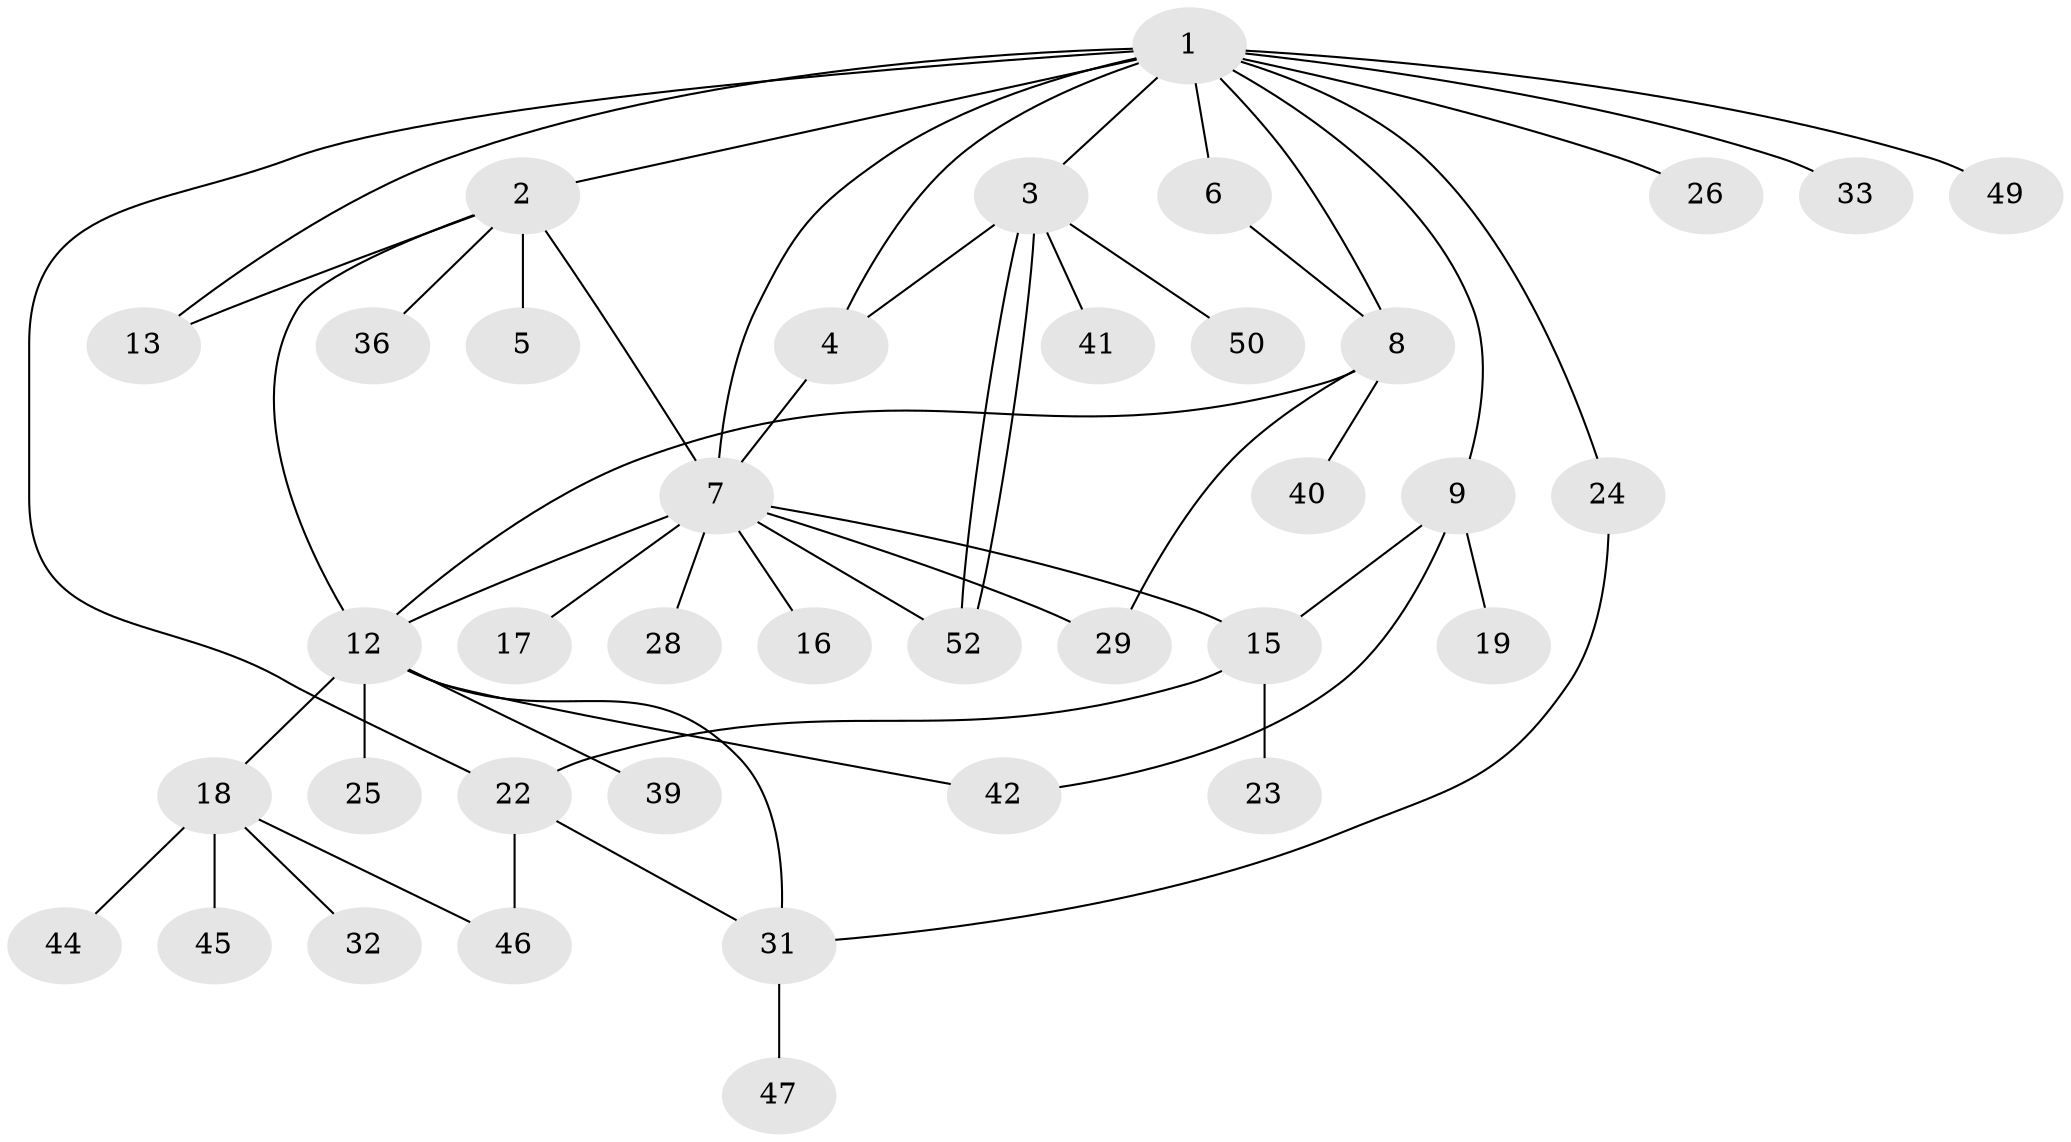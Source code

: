 // Generated by graph-tools (version 1.1) at 2025/23/03/03/25 07:23:52]
// undirected, 38 vertices, 53 edges
graph export_dot {
graph [start="1"]
  node [color=gray90,style=filled];
  1 [super="+10"];
  2 [super="+21"];
  3 [super="+14"];
  4;
  5;
  6;
  7 [super="+11"];
  8 [super="+37"];
  9 [super="+38"];
  12 [super="+35"];
  13 [super="+27"];
  15 [super="+51"];
  16;
  17;
  18 [super="+20"];
  19;
  22 [super="+30"];
  23;
  24;
  25;
  26;
  28;
  29 [super="+48"];
  31 [super="+43"];
  32 [super="+34"];
  33;
  36;
  39;
  40;
  41;
  42;
  44;
  45;
  46;
  47;
  49;
  50;
  52;
  1 -- 2 [weight=2];
  1 -- 3;
  1 -- 4;
  1 -- 6;
  1 -- 7;
  1 -- 8;
  1 -- 9;
  1 -- 22;
  1 -- 24;
  1 -- 33;
  1 -- 49;
  1 -- 26;
  1 -- 13;
  2 -- 5;
  2 -- 7;
  2 -- 12;
  2 -- 13;
  2 -- 36;
  3 -- 4;
  3 -- 41;
  3 -- 50;
  3 -- 52;
  3 -- 52;
  4 -- 7;
  6 -- 8;
  7 -- 12 [weight=2];
  7 -- 15;
  7 -- 16;
  7 -- 52;
  7 -- 17;
  7 -- 28;
  7 -- 29;
  8 -- 12;
  8 -- 29;
  8 -- 40;
  9 -- 15;
  9 -- 19;
  9 -- 42;
  12 -- 18;
  12 -- 25;
  12 -- 31;
  12 -- 39;
  12 -- 42;
  15 -- 22;
  15 -- 23;
  18 -- 32;
  18 -- 44;
  18 -- 45;
  18 -- 46;
  22 -- 46;
  22 -- 31;
  24 -- 31;
  31 -- 47;
}
